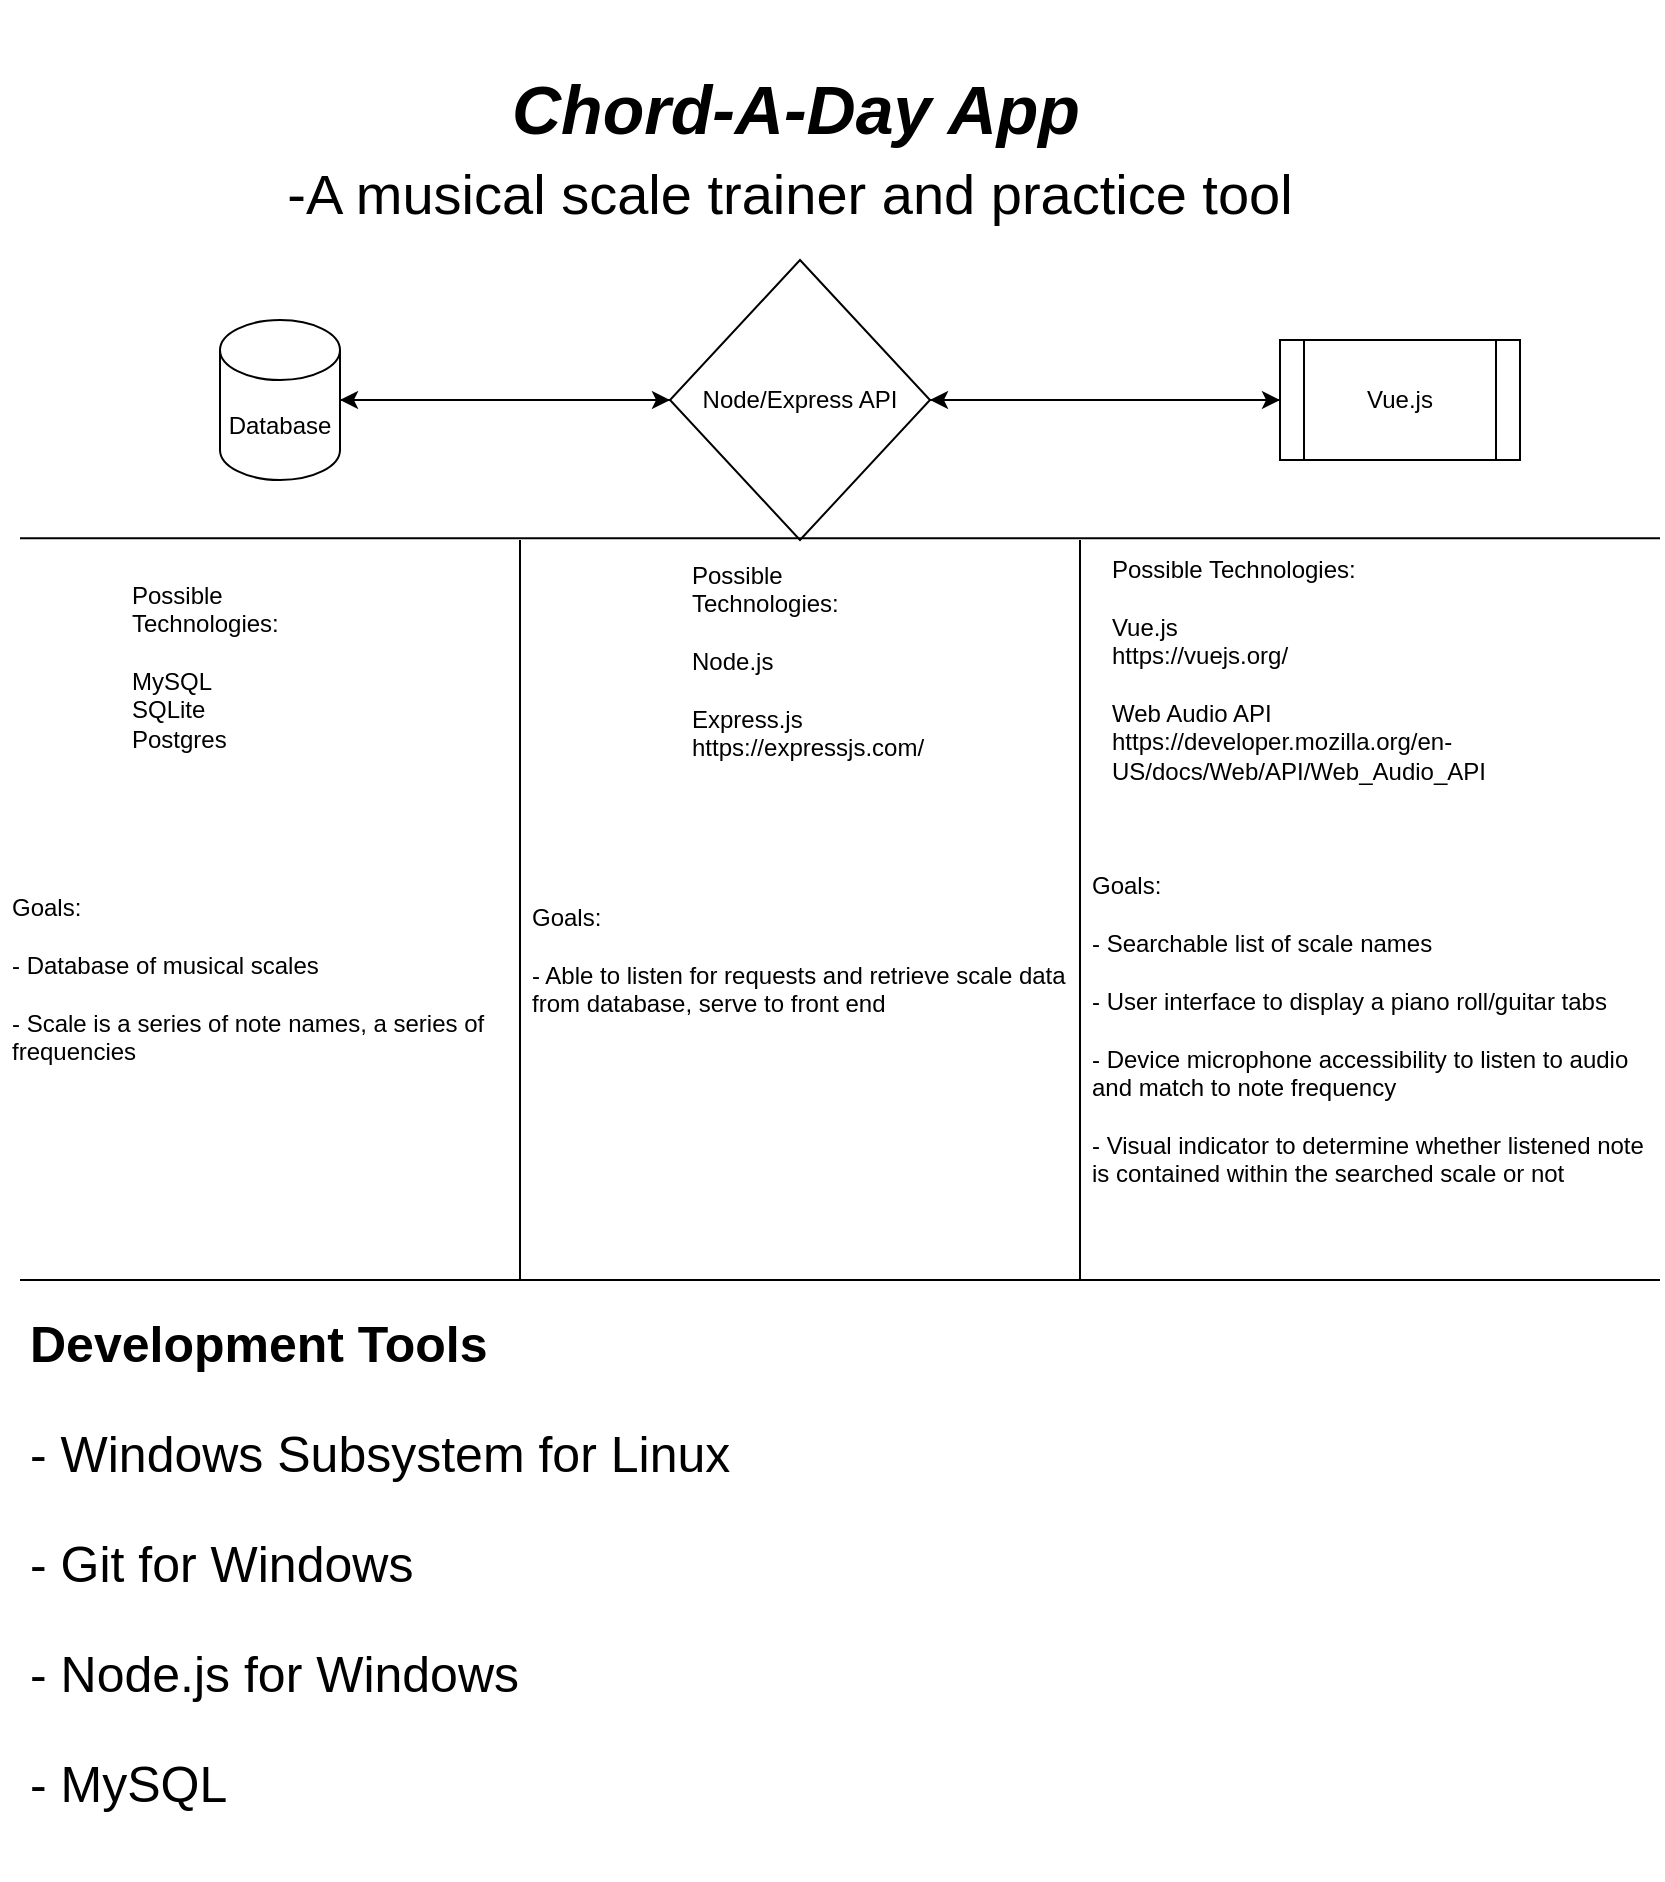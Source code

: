 <mxfile version="20.8.16" type="device"><diagram name="Page-1" id="rJ45RCzm2mtzqDFgtDOB"><mxGraphModel dx="878" dy="1004" grid="1" gridSize="10" guides="1" tooltips="1" connect="1" arrows="1" fold="1" page="1" pageScale="1" pageWidth="850" pageHeight="1100" math="0" shadow="0"><root><mxCell id="0"/><mxCell id="1" parent="0"/><mxCell id="-gIlShY50mL5UOm72dkR-18" style="edgeStyle=orthogonalEdgeStyle;rounded=0;orthogonalLoop=1;jettySize=auto;html=1;fontSize=34;" edge="1" parent="1" source="-gIlShY50mL5UOm72dkR-1" target="-gIlShY50mL5UOm72dkR-3"><mxGeometry relative="1" as="geometry"/></mxCell><mxCell id="-gIlShY50mL5UOm72dkR-1" value="Database" style="shape=cylinder3;whiteSpace=wrap;html=1;boundedLbl=1;backgroundOutline=1;size=15;" vertex="1" parent="1"><mxGeometry x="970" y="160" width="60" height="80" as="geometry"/></mxCell><mxCell id="-gIlShY50mL5UOm72dkR-21" style="edgeStyle=orthogonalEdgeStyle;rounded=0;orthogonalLoop=1;jettySize=auto;html=1;entryX=1;entryY=0.5;entryDx=0;entryDy=0;fontSize=34;" edge="1" parent="1" source="-gIlShY50mL5UOm72dkR-2" target="-gIlShY50mL5UOm72dkR-3"><mxGeometry relative="1" as="geometry"/></mxCell><mxCell id="-gIlShY50mL5UOm72dkR-2" value="Vue.js" style="shape=process;whiteSpace=wrap;html=1;backgroundOutline=1;" vertex="1" parent="1"><mxGeometry x="1500" y="170" width="120" height="60" as="geometry"/></mxCell><mxCell id="-gIlShY50mL5UOm72dkR-19" style="edgeStyle=orthogonalEdgeStyle;rounded=0;orthogonalLoop=1;jettySize=auto;html=1;fontSize=34;" edge="1" parent="1" source="-gIlShY50mL5UOm72dkR-3"><mxGeometry relative="1" as="geometry"><mxPoint x="1030" y="200" as="targetPoint"/></mxGeometry></mxCell><mxCell id="-gIlShY50mL5UOm72dkR-20" style="edgeStyle=orthogonalEdgeStyle;rounded=0;orthogonalLoop=1;jettySize=auto;html=1;entryX=0;entryY=0.5;entryDx=0;entryDy=0;fontSize=34;" edge="1" parent="1" source="-gIlShY50mL5UOm72dkR-3" target="-gIlShY50mL5UOm72dkR-2"><mxGeometry relative="1" as="geometry"/></mxCell><mxCell id="-gIlShY50mL5UOm72dkR-3" value="Node/Express API" style="rhombus;whiteSpace=wrap;html=1;" vertex="1" parent="1"><mxGeometry x="1195" y="130" width="130" height="140" as="geometry"/></mxCell><mxCell id="-gIlShY50mL5UOm72dkR-7" value="" style="endArrow=none;html=1;rounded=0;" edge="1" parent="1"><mxGeometry width="50" height="50" relative="1" as="geometry"><mxPoint x="1400" y="640" as="sourcePoint"/><mxPoint x="1400" y="270" as="targetPoint"/></mxGeometry></mxCell><mxCell id="-gIlShY50mL5UOm72dkR-8" value="" style="endArrow=none;html=1;rounded=0;" edge="1" parent="1"><mxGeometry width="50" height="50" relative="1" as="geometry"><mxPoint x="1120" y="640" as="sourcePoint"/><mxPoint x="1120" y="270" as="targetPoint"/></mxGeometry></mxCell><mxCell id="-gIlShY50mL5UOm72dkR-9" value="Possible Technologies:&lt;br&gt;&lt;br&gt;MySQL&lt;br&gt;SQLite&lt;br&gt;Postgres&lt;br&gt;&lt;br&gt;&lt;br&gt;&lt;br&gt;" style="text;strokeColor=none;fillColor=none;align=left;verticalAlign=middle;spacingLeft=4;spacingRight=4;overflow=hidden;points=[[0,0.5],[1,0.5]];portConstraint=eastwest;rotatable=0;whiteSpace=wrap;html=1;" vertex="1" parent="1"><mxGeometry x="920" y="270" width="130" height="170" as="geometry"/></mxCell><mxCell id="-gIlShY50mL5UOm72dkR-10" value="Possible Technologies:&lt;br&gt;&lt;br&gt;Node.js&lt;br&gt;&lt;br&gt;Express.js&lt;br&gt;https://expressjs.com/&lt;br&gt;&lt;br&gt;&lt;br&gt;" style="text;strokeColor=none;fillColor=none;align=left;verticalAlign=middle;spacingLeft=4;spacingRight=4;overflow=hidden;points=[[0,0.5],[1,0.5]];portConstraint=eastwest;rotatable=0;whiteSpace=wrap;html=1;" vertex="1" parent="1"><mxGeometry x="1200" y="260" width="130" height="170" as="geometry"/></mxCell><mxCell id="-gIlShY50mL5UOm72dkR-11" value="Possible Technologies:&lt;br&gt;&lt;br&gt;Vue.js&lt;br&gt;https://vuejs.org/&lt;br&gt;&lt;br&gt;Web Audio API&lt;br&gt;https://developer.mozilla.org/en-US/docs/Web/API/Web_Audio_API&lt;br&gt;" style="text;strokeColor=none;fillColor=none;align=left;verticalAlign=middle;spacingLeft=4;spacingRight=4;overflow=hidden;points=[[0,0.5],[1,0.5]];portConstraint=eastwest;rotatable=0;whiteSpace=wrap;html=1;" vertex="1" parent="1"><mxGeometry x="1410" y="240" width="275" height="190" as="geometry"/></mxCell><mxCell id="-gIlShY50mL5UOm72dkR-12" value="Goals:&lt;br&gt;&lt;br&gt;- Searchable list of scale names&lt;br&gt;&lt;br&gt;- User interface to display a piano roll/guitar tabs&lt;br&gt;&lt;br&gt;- Device microphone accessibility to listen to audio and match to note frequency&lt;br&gt;&lt;br&gt;- Visual indicator to determine whether listened note is contained within the searched scale or not" style="text;strokeColor=none;fillColor=none;align=left;verticalAlign=middle;spacingLeft=4;spacingRight=4;overflow=hidden;points=[[0,0.5],[1,0.5]];portConstraint=eastwest;rotatable=0;whiteSpace=wrap;html=1;" vertex="1" parent="1"><mxGeometry x="1400" y="400" width="290" height="230" as="geometry"/></mxCell><mxCell id="-gIlShY50mL5UOm72dkR-13" value="Goals:&lt;br&gt;&lt;br&gt;- Database of musical scales&lt;br&gt;&lt;br&gt;- Scale is a series of note names, a series of frequencies&lt;br&gt;" style="text;strokeColor=none;fillColor=none;align=left;verticalAlign=middle;spacingLeft=4;spacingRight=4;overflow=hidden;points=[[0,0.5],[1,0.5]];portConstraint=eastwest;rotatable=0;whiteSpace=wrap;html=1;" vertex="1" parent="1"><mxGeometry x="860" y="380" width="260" height="220" as="geometry"/></mxCell><mxCell id="-gIlShY50mL5UOm72dkR-14" value="Goals:&lt;br&gt;&lt;br&gt;- Able to listen for requests and retrieve scale data from database, serve to front end" style="text;strokeColor=none;fillColor=none;align=left;verticalAlign=middle;spacingLeft=4;spacingRight=4;overflow=hidden;points=[[0,0.5],[1,0.5]];portConstraint=eastwest;rotatable=0;whiteSpace=wrap;html=1;" vertex="1" parent="1"><mxGeometry x="1120" y="400" width="280" height="160" as="geometry"/></mxCell><mxCell id="-gIlShY50mL5UOm72dkR-15" value="&lt;font style=&quot;font-size: 34px;&quot;&gt;&lt;b&gt;&lt;i&gt;Chord-A-Day App&lt;/i&gt;&lt;/b&gt;&lt;/font&gt;" style="text;strokeColor=none;fillColor=none;align=left;verticalAlign=middle;spacingLeft=4;spacingRight=4;overflow=hidden;points=[[0,0.5],[1,0.5]];portConstraint=eastwest;rotatable=0;whiteSpace=wrap;html=1;" vertex="1" parent="1"><mxGeometry x="1110" width="300" height="110" as="geometry"/></mxCell><mxCell id="-gIlShY50mL5UOm72dkR-22" value="" style="endArrow=none;html=1;rounded=0;fontSize=34;" edge="1" parent="1"><mxGeometry width="50" height="50" relative="1" as="geometry"><mxPoint x="870" y="269.17" as="sourcePoint"/><mxPoint x="1690" y="269.17" as="targetPoint"/></mxGeometry></mxCell><mxCell id="-gIlShY50mL5UOm72dkR-24" value="&lt;h1&gt;&lt;br&gt;&lt;/h1&gt;" style="text;html=1;strokeColor=none;fillColor=none;spacing=5;spacingTop=-20;whiteSpace=wrap;overflow=hidden;rounded=0;fontSize=34;" vertex="1" parent="1"><mxGeometry x="1030" y="100" width="190" height="120" as="geometry"/></mxCell><mxCell id="-gIlShY50mL5UOm72dkR-25" value="&lt;font style=&quot;font-size: 28px;&quot;&gt;-A musical scale trainer and practice tool&lt;/font&gt;" style="text;html=1;strokeColor=none;fillColor=none;align=center;verticalAlign=middle;whiteSpace=wrap;rounded=0;fontSize=34;" vertex="1" parent="1"><mxGeometry x="980" y="70" width="550" height="50" as="geometry"/></mxCell><mxCell id="-gIlShY50mL5UOm72dkR-26" value="" style="endArrow=none;html=1;rounded=0;fontSize=34;" edge="1" parent="1"><mxGeometry width="50" height="50" relative="1" as="geometry"><mxPoint x="870" y="640" as="sourcePoint"/><mxPoint x="1690" y="640" as="targetPoint"/></mxGeometry></mxCell><mxCell id="-gIlShY50mL5UOm72dkR-28" value="&lt;h1 style=&quot;font-size: 25px;&quot;&gt;&lt;font style=&quot;font-size: 25px;&quot;&gt;Development Tools&lt;/font&gt;&lt;/h1&gt;&lt;p style=&quot;font-size: 25px;&quot;&gt;- Windows Subsystem for Linux&lt;/p&gt;&lt;p style=&quot;font-size: 25px;&quot;&gt;- Git for Windows&lt;/p&gt;&lt;p style=&quot;font-size: 25px;&quot;&gt;- Node.js for Windows&lt;/p&gt;&lt;p style=&quot;font-size: 25px;&quot;&gt;- MySQL&lt;/p&gt;&lt;p style=&quot;font-size: 25px;&quot;&gt;&lt;br&gt;&lt;/p&gt;" style="text;html=1;strokeColor=none;fillColor=none;spacing=5;spacingTop=-20;whiteSpace=wrap;overflow=hidden;rounded=0;fontSize=28;" vertex="1" parent="1"><mxGeometry x="870" y="650" width="420" height="290" as="geometry"/></mxCell></root></mxGraphModel></diagram></mxfile>